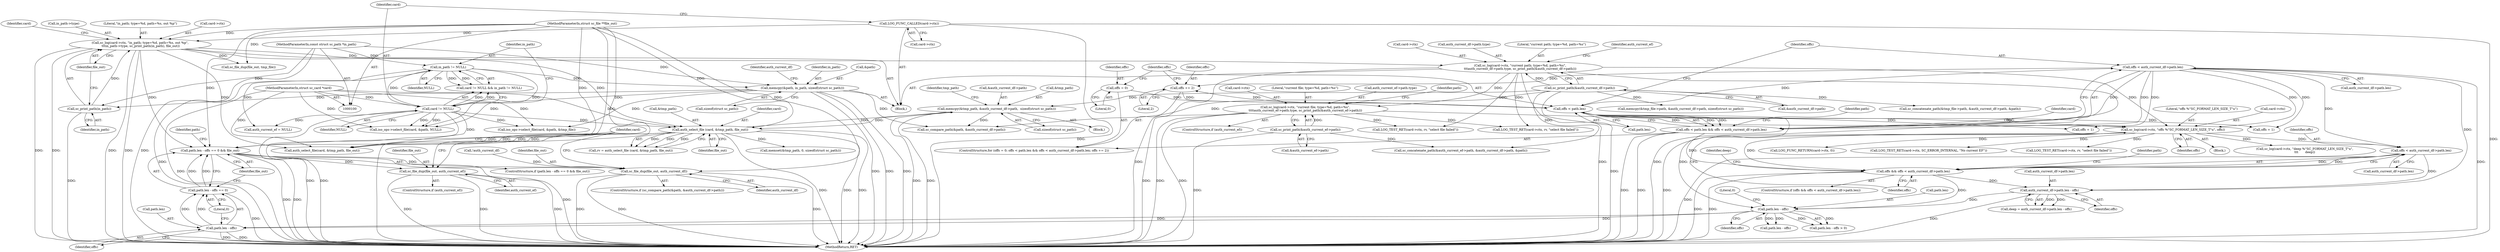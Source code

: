 digraph "0_OpenSC_8fe377e93b4b56060e5bbfb6f3142ceaeca744fa_12@pointer" {
"1000531" [label="(Call,path.len - offs == 0 && file_out)"];
"1000532" [label="(Call,path.len - offs == 0)"];
"1000533" [label="(Call,path.len - offs)"];
"1000465" [label="(Call,path.len - offs)"];
"1000343" [label="(Call,offs < path.len)"];
"1000355" [label="(Call,offs += 2)"];
"1000348" [label="(Call,offs < auth_current_df->path.len)"];
"1000339" [label="(Call,offs = 0)"];
"1000411" [label="(Call,auth_current_df->path.len - offs)"];
"1000400" [label="(Call,offs < auth_current_df->path.len)"];
"1000391" [label="(Call,sc_log(card->ctx, \"offs %\"SC_FORMAT_LEN_SIZE_T\"u\", offs))"];
"1000147" [label="(Call,sc_log(card->ctx, \"current path; type=%d, path=%s\",\n\t\t\tauth_current_df->path.type, sc_print_path(&auth_current_df->path)))"];
"1000136" [label="(Call,sc_log(card->ctx, \"in_path; type=%d, path=%s, out %p\",\n \t\t\tin_path->type, sc_print_path(in_path), file_out))"];
"1000113" [label="(Call,LOG_FUNC_CALLED(card->ctx))"];
"1000144" [label="(Call,sc_print_path(in_path))"];
"1000125" [label="(Call,memcpy(&path, in_path, sizeof(struct sc_path)))"];
"1000122" [label="(Call,in_path != NULL)"];
"1000102" [label="(MethodParameterIn,const struct sc_path *in_path)"];
"1000119" [label="(Call,card != NULL)"];
"1000101" [label="(MethodParameterIn,struct sc_card *card)"];
"1000103" [label="(MethodParameterIn,struct sc_file **file_out)"];
"1000157" [label="(Call,sc_print_path(&auth_current_df->path))"];
"1000164" [label="(Call,sc_log(card->ctx, \"current file; type=%d, path=%s\",\n\t\t\t\tauth_current_ef->path.type, sc_print_path(&auth_current_ef->path)))"];
"1000174" [label="(Call,sc_print_path(&auth_current_ef->path))"];
"1000398" [label="(Call,offs && offs < auth_current_df->path.len)"];
"1000342" [label="(Call,offs < path.len && offs < auth_current_df->path.len)"];
"1000452" [label="(Call,auth_select_file (card, &tmp_path, file_out))"];
"1000436" [label="(Call,memcpy(&tmp_path, &auth_current_df->path,  sizeof(struct sc_path)))"];
"1000549" [label="(Call,sc_file_dup(file_out, auth_current_df))"];
"1000555" [label="(Call,sc_file_dup(file_out, auth_current_ef))"];
"1000538" [label="(Literal,0)"];
"1000473" [label="(Call,memset(&tmp_path, 0, sizeof(struct sc_path)))"];
"1000549" [label="(Call,sc_file_dup(file_out, auth_current_df))"];
"1000410" [label="(Identifier,deep)"];
"1000393" [label="(Identifier,card)"];
"1000544" [label="(Identifier,path)"];
"1000183" [label="(Identifier,path)"];
"1000532" [label="(Call,path.len - offs == 0)"];
"1000439" [label="(Call,&auth_current_df->path)"];
"1000205" [label="(Call,LOG_TEST_RET(card->ctx, rv, \"select file failed\"))"];
"1000454" [label="(Call,&tmp_path)"];
"1000199" [label="(Call,iso_ops->select_file(card, &path, &tmp_file))"];
"1000443" [label="(Call,sizeof(struct sc_path))"];
"1000125" [label="(Call,memcpy(&path, in_path, sizeof(struct sc_path)))"];
"1000194" [label="(Call,auth_current_ef = NULL)"];
"1000302" [label="(Call,sc_file_dup(file_out, tmp_file))"];
"1000537" [label="(Identifier,offs)"];
"1000341" [label="(Literal,0)"];
"1000542" [label="(Call,sc_compare_path(&path, &auth_current_df->path))"];
"1000133" [label="(Identifier,auth_current_df)"];
"1000119" [label="(Call,card != NULL)"];
"1000140" [label="(Literal,\"in_path; type=%d, path=%s, out %p\")"];
"1000128" [label="(Identifier,in_path)"];
"1000363" [label="(Identifier,path)"];
"1000350" [label="(Call,auth_current_df->path.len)"];
"1000539" [label="(Identifier,file_out)"];
"1000565" [label="(Call,LOG_FUNC_RETURN(card->ctx, 0))"];
"1000391" [label="(Call,sc_log(card->ctx, \"offs %\"SC_FORMAT_LEN_SIZE_T\"u\", offs))"];
"1000132" [label="(Call,!auth_current_df)"];
"1000356" [label="(Identifier,offs)"];
"1000355" [label="(Call,offs += 2)"];
"1000559" [label="(Call,LOG_TEST_RET(card->ctx, SC_ERROR_INTERNAL, \"No current EF\"))"];
"1000412" [label="(Call,auth_current_df->path.len)"];
"1000534" [label="(Call,path.len)"];
"1000151" [label="(Literal,\"current path; type=%d, path=%s\")"];
"1000121" [label="(Identifier,NULL)"];
"1000101" [label="(MethodParameterIn,struct sc_card *card)"];
"1000450" [label="(Call,rv = auth_select_file (card, &tmp_path, file_out))"];
"1000343" [label="(Call,offs < path.len)"];
"1000113" [label="(Call,LOG_FUNC_CALLED(card->ctx))"];
"1000348" [label="(Call,offs < auth_current_df->path.len)"];
"1000289" [label="(Call,sc_concatenate_path(&auth_current_ef->path, &auth_current_df->path, &path))"];
"1000387" [label="(Call,offs + 1)"];
"1000223" [label="(Call,memcpy(&tmp_file->path, &auth_current_df->path, sizeof(struct sc_path)))"];
"1000397" [label="(ControlStructure,if (offs && offs < auth_current_df->path.len))"];
"1000465" [label="(Call,path.len - offs)"];
"1000555" [label="(Call,sc_file_dup(file_out, auth_current_ef))"];
"1000137" [label="(Call,card->ctx)"];
"1000162" [label="(ControlStructure,if (auth_current_ef))"];
"1000165" [label="(Call,card->ctx)"];
"1000570" [label="(MethodReturn,RET)"];
"1000104" [label="(Block,)"];
"1000164" [label="(Call,sc_log(card->ctx, \"current file; type=%d, path=%s\",\n\t\t\t\tauth_current_ef->path.type, sc_print_path(&auth_current_ef->path)))"];
"1000395" [label="(Literal,\"offs %\"SC_FORMAT_LEN_SIZE_T\"u\")"];
"1000163" [label="(Identifier,auth_current_ef)"];
"1000533" [label="(Call,path.len - offs)"];
"1000417" [label="(Identifier,offs)"];
"1000342" [label="(Call,offs < path.len && offs < auth_current_df->path.len)"];
"1000453" [label="(Identifier,card)"];
"1000523" [label="(Call,LOG_TEST_RET(card->ctx, rv, \"select file failed\"))"];
"1000437" [label="(Call,&tmp_path)"];
"1000147" [label="(Call,sc_log(card->ctx, \"current path; type=%d, path=%s\",\n\t\t\tauth_current_df->path.type, sc_print_path(&auth_current_df->path)))"];
"1000317" [label="(Call,iso_ops->select_file(card, &path, NULL))"];
"1000149" [label="(Identifier,card)"];
"1000399" [label="(Identifier,offs)"];
"1000401" [label="(Identifier,offs)"];
"1000402" [label="(Call,auth_current_df->path.len)"];
"1000168" [label="(Literal,\"current file; type=%d, path=%s\")"];
"1000349" [label="(Identifier,offs)"];
"1000452" [label="(Call,auth_select_file (card, &tmp_path, file_out))"];
"1000411" [label="(Call,auth_current_df->path.len - offs)"];
"1000398" [label="(Call,offs && offs < auth_current_df->path.len)"];
"1000550" [label="(Identifier,file_out)"];
"1000466" [label="(Call,path.len)"];
"1000530" [label="(ControlStructure,if (path.len - offs == 0 && file_out))"];
"1000400" [label="(Call,offs < auth_current_df->path.len)"];
"1000158" [label="(Call,&auth_current_df->path)"];
"1000174" [label="(Call,sc_print_path(&auth_current_ef->path))"];
"1000495" [label="(Call,path.len - offs)"];
"1000144" [label="(Call,sc_print_path(in_path))"];
"1000129" [label="(Call,sizeof(struct sc_path))"];
"1000114" [label="(Call,card->ctx)"];
"1000124" [label="(Identifier,NULL)"];
"1000340" [label="(Identifier,offs)"];
"1000169" [label="(Call,auth_current_ef->path.type)"];
"1000470" [label="(Literal,0)"];
"1000447" [label="(Identifier,tmp_path)"];
"1000330" [label="(Call,LOG_TEST_RET(card->ctx, rv, \"select file failed\"))"];
"1000556" [label="(Identifier,file_out)"];
"1000264" [label="(Call,sc_concatenate_path(&tmp_file->path, &auth_current_df->path, &path))"];
"1000396" [label="(Identifier,offs)"];
"1000120" [label="(Identifier,card)"];
"1000469" [label="(Identifier,offs)"];
"1000122" [label="(Call,in_path != NULL)"];
"1000541" [label="(ControlStructure,if (sc_compare_path(&path, &auth_current_df->path)))"];
"1000551" [label="(Identifier,auth_current_df)"];
"1000145" [label="(Identifier,in_path)"];
"1000357" [label="(Literal,2)"];
"1000518" [label="(Call,auth_select_file(card, &tmp_path, file_out))"];
"1000103" [label="(MethodParameterIn,struct sc_file **file_out)"];
"1000464" [label="(Call,path.len - offs > 0)"];
"1000531" [label="(Call,path.len - offs == 0 && file_out)"];
"1000157" [label="(Call,sc_print_path(&auth_current_df->path))"];
"1000123" [label="(Identifier,in_path)"];
"1000467" [label="(Identifier,path)"];
"1000337" [label="(Block,)"];
"1000136" [label="(Call,sc_log(card->ctx, \"in_path; type=%d, path=%s, out %p\",\n \t\t\tin_path->type, sc_print_path(in_path), file_out))"];
"1000148" [label="(Call,card->ctx)"];
"1000126" [label="(Call,&path)"];
"1000378" [label="(Call,offs + 1)"];
"1000345" [label="(Call,path.len)"];
"1000553" [label="(ControlStructure,if (auth_current_ef))"];
"1000344" [label="(Identifier,offs)"];
"1000456" [label="(Identifier,file_out)"];
"1000102" [label="(MethodParameterIn,const struct sc_path *in_path)"];
"1000152" [label="(Call,auth_current_df->path.type)"];
"1000418" [label="(Call,sc_log(card->ctx, \"deep %\"SC_FORMAT_LEN_SIZE_T\"u\",\n\t\t\t       deep))"];
"1000557" [label="(Identifier,auth_current_ef)"];
"1000118" [label="(Call,card != NULL && in_path != NULL)"];
"1000409" [label="(Call,deep = auth_current_df->path.len - offs)"];
"1000141" [label="(Call,in_path->type)"];
"1000392" [label="(Call,card->ctx)"];
"1000436" [label="(Call,memcpy(&tmp_path, &auth_current_df->path,  sizeof(struct sc_path)))"];
"1000339" [label="(Call,offs = 0)"];
"1000338" [label="(ControlStructure,for (offs = 0; offs < path.len && offs < auth_current_df->path.len; offs += 2))"];
"1000146" [label="(Identifier,file_out)"];
"1000175" [label="(Call,&auth_current_ef->path)"];
"1000434" [label="(Block,)"];
"1000567" [label="(Identifier,card)"];
"1000531" -> "1000530"  [label="AST: "];
"1000531" -> "1000532"  [label="CFG: "];
"1000531" -> "1000539"  [label="CFG: "];
"1000532" -> "1000531"  [label="AST: "];
"1000539" -> "1000531"  [label="AST: "];
"1000544" -> "1000531"  [label="CFG: "];
"1000567" -> "1000531"  [label="CFG: "];
"1000531" -> "1000570"  [label="DDG: "];
"1000531" -> "1000570"  [label="DDG: "];
"1000531" -> "1000570"  [label="DDG: "];
"1000532" -> "1000531"  [label="DDG: "];
"1000532" -> "1000531"  [label="DDG: "];
"1000136" -> "1000531"  [label="DDG: "];
"1000452" -> "1000531"  [label="DDG: "];
"1000103" -> "1000531"  [label="DDG: "];
"1000531" -> "1000549"  [label="DDG: "];
"1000531" -> "1000555"  [label="DDG: "];
"1000532" -> "1000538"  [label="CFG: "];
"1000533" -> "1000532"  [label="AST: "];
"1000538" -> "1000532"  [label="AST: "];
"1000539" -> "1000532"  [label="CFG: "];
"1000532" -> "1000570"  [label="DDG: "];
"1000533" -> "1000532"  [label="DDG: "];
"1000533" -> "1000532"  [label="DDG: "];
"1000533" -> "1000537"  [label="CFG: "];
"1000534" -> "1000533"  [label="AST: "];
"1000537" -> "1000533"  [label="AST: "];
"1000538" -> "1000533"  [label="CFG: "];
"1000533" -> "1000570"  [label="DDG: "];
"1000533" -> "1000570"  [label="DDG: "];
"1000465" -> "1000533"  [label="DDG: "];
"1000465" -> "1000533"  [label="DDG: "];
"1000465" -> "1000464"  [label="AST: "];
"1000465" -> "1000469"  [label="CFG: "];
"1000466" -> "1000465"  [label="AST: "];
"1000469" -> "1000465"  [label="AST: "];
"1000470" -> "1000465"  [label="CFG: "];
"1000465" -> "1000464"  [label="DDG: "];
"1000465" -> "1000464"  [label="DDG: "];
"1000343" -> "1000465"  [label="DDG: "];
"1000411" -> "1000465"  [label="DDG: "];
"1000398" -> "1000465"  [label="DDG: "];
"1000465" -> "1000495"  [label="DDG: "];
"1000465" -> "1000495"  [label="DDG: "];
"1000343" -> "1000342"  [label="AST: "];
"1000343" -> "1000345"  [label="CFG: "];
"1000344" -> "1000343"  [label="AST: "];
"1000345" -> "1000343"  [label="AST: "];
"1000349" -> "1000343"  [label="CFG: "];
"1000342" -> "1000343"  [label="CFG: "];
"1000343" -> "1000342"  [label="DDG: "];
"1000343" -> "1000342"  [label="DDG: "];
"1000355" -> "1000343"  [label="DDG: "];
"1000339" -> "1000343"  [label="DDG: "];
"1000343" -> "1000348"  [label="DDG: "];
"1000343" -> "1000355"  [label="DDG: "];
"1000343" -> "1000378"  [label="DDG: "];
"1000343" -> "1000387"  [label="DDG: "];
"1000343" -> "1000391"  [label="DDG: "];
"1000355" -> "1000338"  [label="AST: "];
"1000355" -> "1000357"  [label="CFG: "];
"1000356" -> "1000355"  [label="AST: "];
"1000357" -> "1000355"  [label="AST: "];
"1000344" -> "1000355"  [label="CFG: "];
"1000348" -> "1000355"  [label="DDG: "];
"1000348" -> "1000342"  [label="AST: "];
"1000348" -> "1000350"  [label="CFG: "];
"1000349" -> "1000348"  [label="AST: "];
"1000350" -> "1000348"  [label="AST: "];
"1000342" -> "1000348"  [label="CFG: "];
"1000348" -> "1000570"  [label="DDG: "];
"1000348" -> "1000342"  [label="DDG: "];
"1000348" -> "1000342"  [label="DDG: "];
"1000348" -> "1000378"  [label="DDG: "];
"1000348" -> "1000387"  [label="DDG: "];
"1000348" -> "1000391"  [label="DDG: "];
"1000348" -> "1000400"  [label="DDG: "];
"1000348" -> "1000411"  [label="DDG: "];
"1000339" -> "1000338"  [label="AST: "];
"1000339" -> "1000341"  [label="CFG: "];
"1000340" -> "1000339"  [label="AST: "];
"1000341" -> "1000339"  [label="AST: "];
"1000344" -> "1000339"  [label="CFG: "];
"1000411" -> "1000409"  [label="AST: "];
"1000411" -> "1000417"  [label="CFG: "];
"1000412" -> "1000411"  [label="AST: "];
"1000417" -> "1000411"  [label="AST: "];
"1000409" -> "1000411"  [label="CFG: "];
"1000411" -> "1000570"  [label="DDG: "];
"1000411" -> "1000409"  [label="DDG: "];
"1000411" -> "1000409"  [label="DDG: "];
"1000400" -> "1000411"  [label="DDG: "];
"1000398" -> "1000411"  [label="DDG: "];
"1000400" -> "1000398"  [label="AST: "];
"1000400" -> "1000402"  [label="CFG: "];
"1000401" -> "1000400"  [label="AST: "];
"1000402" -> "1000400"  [label="AST: "];
"1000398" -> "1000400"  [label="CFG: "];
"1000400" -> "1000570"  [label="DDG: "];
"1000400" -> "1000398"  [label="DDG: "];
"1000400" -> "1000398"  [label="DDG: "];
"1000391" -> "1000400"  [label="DDG: "];
"1000391" -> "1000337"  [label="AST: "];
"1000391" -> "1000396"  [label="CFG: "];
"1000392" -> "1000391"  [label="AST: "];
"1000395" -> "1000391"  [label="AST: "];
"1000396" -> "1000391"  [label="AST: "];
"1000399" -> "1000391"  [label="CFG: "];
"1000391" -> "1000570"  [label="DDG: "];
"1000147" -> "1000391"  [label="DDG: "];
"1000164" -> "1000391"  [label="DDG: "];
"1000391" -> "1000398"  [label="DDG: "];
"1000391" -> "1000418"  [label="DDG: "];
"1000391" -> "1000523"  [label="DDG: "];
"1000391" -> "1000559"  [label="DDG: "];
"1000391" -> "1000565"  [label="DDG: "];
"1000147" -> "1000104"  [label="AST: "];
"1000147" -> "1000157"  [label="CFG: "];
"1000148" -> "1000147"  [label="AST: "];
"1000151" -> "1000147"  [label="AST: "];
"1000152" -> "1000147"  [label="AST: "];
"1000157" -> "1000147"  [label="AST: "];
"1000163" -> "1000147"  [label="CFG: "];
"1000147" -> "1000570"  [label="DDG: "];
"1000147" -> "1000570"  [label="DDG: "];
"1000147" -> "1000570"  [label="DDG: "];
"1000136" -> "1000147"  [label="DDG: "];
"1000157" -> "1000147"  [label="DDG: "];
"1000147" -> "1000164"  [label="DDG: "];
"1000147" -> "1000205"  [label="DDG: "];
"1000147" -> "1000330"  [label="DDG: "];
"1000136" -> "1000104"  [label="AST: "];
"1000136" -> "1000146"  [label="CFG: "];
"1000137" -> "1000136"  [label="AST: "];
"1000140" -> "1000136"  [label="AST: "];
"1000141" -> "1000136"  [label="AST: "];
"1000144" -> "1000136"  [label="AST: "];
"1000146" -> "1000136"  [label="AST: "];
"1000149" -> "1000136"  [label="CFG: "];
"1000136" -> "1000570"  [label="DDG: "];
"1000136" -> "1000570"  [label="DDG: "];
"1000136" -> "1000570"  [label="DDG: "];
"1000136" -> "1000570"  [label="DDG: "];
"1000113" -> "1000136"  [label="DDG: "];
"1000144" -> "1000136"  [label="DDG: "];
"1000103" -> "1000136"  [label="DDG: "];
"1000136" -> "1000302"  [label="DDG: "];
"1000136" -> "1000452"  [label="DDG: "];
"1000136" -> "1000518"  [label="DDG: "];
"1000113" -> "1000104"  [label="AST: "];
"1000113" -> "1000114"  [label="CFG: "];
"1000114" -> "1000113"  [label="AST: "];
"1000120" -> "1000113"  [label="CFG: "];
"1000113" -> "1000570"  [label="DDG: "];
"1000113" -> "1000570"  [label="DDG: "];
"1000144" -> "1000145"  [label="CFG: "];
"1000145" -> "1000144"  [label="AST: "];
"1000146" -> "1000144"  [label="CFG: "];
"1000144" -> "1000570"  [label="DDG: "];
"1000125" -> "1000144"  [label="DDG: "];
"1000102" -> "1000144"  [label="DDG: "];
"1000125" -> "1000104"  [label="AST: "];
"1000125" -> "1000129"  [label="CFG: "];
"1000126" -> "1000125"  [label="AST: "];
"1000128" -> "1000125"  [label="AST: "];
"1000129" -> "1000125"  [label="AST: "];
"1000133" -> "1000125"  [label="CFG: "];
"1000125" -> "1000570"  [label="DDG: "];
"1000125" -> "1000570"  [label="DDG: "];
"1000125" -> "1000570"  [label="DDG: "];
"1000122" -> "1000125"  [label="DDG: "];
"1000102" -> "1000125"  [label="DDG: "];
"1000125" -> "1000199"  [label="DDG: "];
"1000125" -> "1000317"  [label="DDG: "];
"1000125" -> "1000542"  [label="DDG: "];
"1000122" -> "1000118"  [label="AST: "];
"1000122" -> "1000124"  [label="CFG: "];
"1000123" -> "1000122"  [label="AST: "];
"1000124" -> "1000122"  [label="AST: "];
"1000118" -> "1000122"  [label="CFG: "];
"1000122" -> "1000570"  [label="DDG: "];
"1000122" -> "1000118"  [label="DDG: "];
"1000122" -> "1000118"  [label="DDG: "];
"1000102" -> "1000122"  [label="DDG: "];
"1000119" -> "1000122"  [label="DDG: "];
"1000122" -> "1000194"  [label="DDG: "];
"1000122" -> "1000317"  [label="DDG: "];
"1000102" -> "1000100"  [label="AST: "];
"1000102" -> "1000570"  [label="DDG: "];
"1000119" -> "1000118"  [label="AST: "];
"1000119" -> "1000121"  [label="CFG: "];
"1000120" -> "1000119"  [label="AST: "];
"1000121" -> "1000119"  [label="AST: "];
"1000123" -> "1000119"  [label="CFG: "];
"1000118" -> "1000119"  [label="CFG: "];
"1000119" -> "1000570"  [label="DDG: "];
"1000119" -> "1000570"  [label="DDG: "];
"1000119" -> "1000118"  [label="DDG: "];
"1000119" -> "1000118"  [label="DDG: "];
"1000101" -> "1000119"  [label="DDG: "];
"1000119" -> "1000194"  [label="DDG: "];
"1000119" -> "1000199"  [label="DDG: "];
"1000119" -> "1000317"  [label="DDG: "];
"1000119" -> "1000317"  [label="DDG: "];
"1000119" -> "1000452"  [label="DDG: "];
"1000119" -> "1000518"  [label="DDG: "];
"1000101" -> "1000100"  [label="AST: "];
"1000101" -> "1000570"  [label="DDG: "];
"1000101" -> "1000199"  [label="DDG: "];
"1000101" -> "1000317"  [label="DDG: "];
"1000101" -> "1000452"  [label="DDG: "];
"1000101" -> "1000518"  [label="DDG: "];
"1000103" -> "1000100"  [label="AST: "];
"1000103" -> "1000570"  [label="DDG: "];
"1000103" -> "1000302"  [label="DDG: "];
"1000103" -> "1000452"  [label="DDG: "];
"1000103" -> "1000518"  [label="DDG: "];
"1000103" -> "1000549"  [label="DDG: "];
"1000103" -> "1000555"  [label="DDG: "];
"1000157" -> "1000158"  [label="CFG: "];
"1000158" -> "1000157"  [label="AST: "];
"1000157" -> "1000570"  [label="DDG: "];
"1000157" -> "1000223"  [label="DDG: "];
"1000157" -> "1000264"  [label="DDG: "];
"1000157" -> "1000289"  [label="DDG: "];
"1000157" -> "1000436"  [label="DDG: "];
"1000157" -> "1000542"  [label="DDG: "];
"1000164" -> "1000162"  [label="AST: "];
"1000164" -> "1000174"  [label="CFG: "];
"1000165" -> "1000164"  [label="AST: "];
"1000168" -> "1000164"  [label="AST: "];
"1000169" -> "1000164"  [label="AST: "];
"1000174" -> "1000164"  [label="AST: "];
"1000183" -> "1000164"  [label="CFG: "];
"1000164" -> "1000570"  [label="DDG: "];
"1000164" -> "1000570"  [label="DDG: "];
"1000164" -> "1000570"  [label="DDG: "];
"1000174" -> "1000164"  [label="DDG: "];
"1000164" -> "1000205"  [label="DDG: "];
"1000164" -> "1000330"  [label="DDG: "];
"1000174" -> "1000175"  [label="CFG: "];
"1000175" -> "1000174"  [label="AST: "];
"1000174" -> "1000570"  [label="DDG: "];
"1000174" -> "1000289"  [label="DDG: "];
"1000398" -> "1000397"  [label="AST: "];
"1000398" -> "1000399"  [label="CFG: "];
"1000399" -> "1000398"  [label="AST: "];
"1000410" -> "1000398"  [label="CFG: "];
"1000467" -> "1000398"  [label="CFG: "];
"1000398" -> "1000570"  [label="DDG: "];
"1000398" -> "1000570"  [label="DDG: "];
"1000342" -> "1000398"  [label="DDG: "];
"1000342" -> "1000338"  [label="AST: "];
"1000363" -> "1000342"  [label="CFG: "];
"1000393" -> "1000342"  [label="CFG: "];
"1000342" -> "1000570"  [label="DDG: "];
"1000342" -> "1000570"  [label="DDG: "];
"1000452" -> "1000450"  [label="AST: "];
"1000452" -> "1000456"  [label="CFG: "];
"1000453" -> "1000452"  [label="AST: "];
"1000454" -> "1000452"  [label="AST: "];
"1000456" -> "1000452"  [label="AST: "];
"1000450" -> "1000452"  [label="CFG: "];
"1000452" -> "1000570"  [label="DDG: "];
"1000452" -> "1000570"  [label="DDG: "];
"1000452" -> "1000570"  [label="DDG: "];
"1000452" -> "1000436"  [label="DDG: "];
"1000452" -> "1000450"  [label="DDG: "];
"1000452" -> "1000450"  [label="DDG: "];
"1000452" -> "1000450"  [label="DDG: "];
"1000436" -> "1000452"  [label="DDG: "];
"1000452" -> "1000473"  [label="DDG: "];
"1000452" -> "1000518"  [label="DDG: "];
"1000452" -> "1000518"  [label="DDG: "];
"1000436" -> "1000434"  [label="AST: "];
"1000436" -> "1000443"  [label="CFG: "];
"1000437" -> "1000436"  [label="AST: "];
"1000439" -> "1000436"  [label="AST: "];
"1000443" -> "1000436"  [label="AST: "];
"1000447" -> "1000436"  [label="CFG: "];
"1000436" -> "1000570"  [label="DDG: "];
"1000436" -> "1000570"  [label="DDG: "];
"1000436" -> "1000542"  [label="DDG: "];
"1000549" -> "1000541"  [label="AST: "];
"1000549" -> "1000551"  [label="CFG: "];
"1000550" -> "1000549"  [label="AST: "];
"1000551" -> "1000549"  [label="AST: "];
"1000567" -> "1000549"  [label="CFG: "];
"1000549" -> "1000570"  [label="DDG: "];
"1000549" -> "1000570"  [label="DDG: "];
"1000549" -> "1000570"  [label="DDG: "];
"1000132" -> "1000549"  [label="DDG: "];
"1000555" -> "1000553"  [label="AST: "];
"1000555" -> "1000557"  [label="CFG: "];
"1000556" -> "1000555"  [label="AST: "];
"1000557" -> "1000555"  [label="AST: "];
"1000567" -> "1000555"  [label="CFG: "];
"1000555" -> "1000570"  [label="DDG: "];
"1000555" -> "1000570"  [label="DDG: "];
"1000555" -> "1000570"  [label="DDG: "];
}
